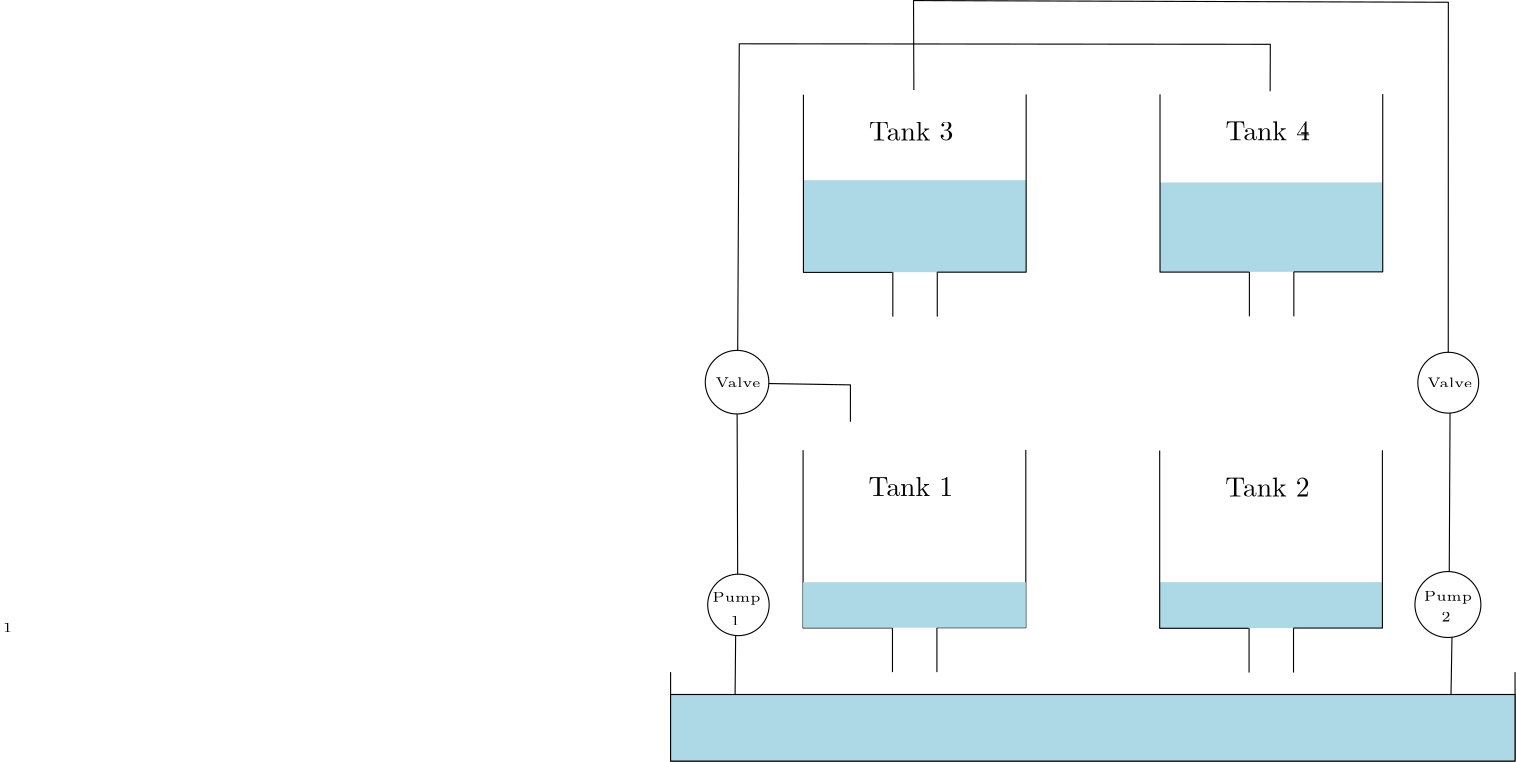 <?xml version="1.0"?>
<!DOCTYPE ipe SYSTEM "ipe.dtd">
<ipe version="70206" creator="Ipe 7.2.7">
<info created="D:20190423225642" modified="D:20190423230713"/>
<ipestyle name="basic">
<symbol name="arrow/arc(spx)">
<path stroke="sym-stroke" fill="sym-stroke" pen="sym-pen">
0 0 m
-1 0.333 l
-1 -0.333 l
h
</path>
</symbol>
<symbol name="arrow/farc(spx)">
<path stroke="sym-stroke" fill="white" pen="sym-pen">
0 0 m
-1 0.333 l
-1 -0.333 l
h
</path>
</symbol>
<symbol name="arrow/ptarc(spx)">
<path stroke="sym-stroke" fill="sym-stroke" pen="sym-pen">
0 0 m
-1 0.333 l
-0.8 0 l
-1 -0.333 l
h
</path>
</symbol>
<symbol name="arrow/fptarc(spx)">
<path stroke="sym-stroke" fill="white" pen="sym-pen">
0 0 m
-1 0.333 l
-0.8 0 l
-1 -0.333 l
h
</path>
</symbol>
<symbol name="mark/circle(sx)" transformations="translations">
<path fill="sym-stroke">
0.6 0 0 0.6 0 0 e
0.4 0 0 0.4 0 0 e
</path>
</symbol>
<symbol name="mark/disk(sx)" transformations="translations">
<path fill="sym-stroke">
0.6 0 0 0.6 0 0 e
</path>
</symbol>
<symbol name="mark/fdisk(sfx)" transformations="translations">
<group>
<path fill="sym-fill">
0.5 0 0 0.5 0 0 e
</path>
<path fill="sym-stroke" fillrule="eofill">
0.6 0 0 0.6 0 0 e
0.4 0 0 0.4 0 0 e
</path>
</group>
</symbol>
<symbol name="mark/box(sx)" transformations="translations">
<path fill="sym-stroke" fillrule="eofill">
-0.6 -0.6 m
0.6 -0.6 l
0.6 0.6 l
-0.6 0.6 l
h
-0.4 -0.4 m
0.4 -0.4 l
0.4 0.4 l
-0.4 0.4 l
h
</path>
</symbol>
<symbol name="mark/square(sx)" transformations="translations">
<path fill="sym-stroke">
-0.6 -0.6 m
0.6 -0.6 l
0.6 0.6 l
-0.6 0.6 l
h
</path>
</symbol>
<symbol name="mark/fsquare(sfx)" transformations="translations">
<group>
<path fill="sym-fill">
-0.5 -0.5 m
0.5 -0.5 l
0.5 0.5 l
-0.5 0.5 l
h
</path>
<path fill="sym-stroke" fillrule="eofill">
-0.6 -0.6 m
0.6 -0.6 l
0.6 0.6 l
-0.6 0.6 l
h
-0.4 -0.4 m
0.4 -0.4 l
0.4 0.4 l
-0.4 0.4 l
h
</path>
</group>
</symbol>
<symbol name="mark/cross(sx)" transformations="translations">
<group>
<path fill="sym-stroke">
-0.43 -0.57 m
0.57 0.43 l
0.43 0.57 l
-0.57 -0.43 l
h
</path>
<path fill="sym-stroke">
-0.43 0.57 m
0.57 -0.43 l
0.43 -0.57 l
-0.57 0.43 l
h
</path>
</group>
</symbol>
<symbol name="arrow/fnormal(spx)">
<path stroke="sym-stroke" fill="white" pen="sym-pen">
0 0 m
-1 0.333 l
-1 -0.333 l
h
</path>
</symbol>
<symbol name="arrow/pointed(spx)">
<path stroke="sym-stroke" fill="sym-stroke" pen="sym-pen">
0 0 m
-1 0.333 l
-0.8 0 l
-1 -0.333 l
h
</path>
</symbol>
<symbol name="arrow/fpointed(spx)">
<path stroke="sym-stroke" fill="white" pen="sym-pen">
0 0 m
-1 0.333 l
-0.8 0 l
-1 -0.333 l
h
</path>
</symbol>
<symbol name="arrow/linear(spx)">
<path stroke="sym-stroke" pen="sym-pen">
-1 0.333 m
0 0 l
-1 -0.333 l
</path>
</symbol>
<symbol name="arrow/fdouble(spx)">
<path stroke="sym-stroke" fill="white" pen="sym-pen">
0 0 m
-1 0.333 l
-1 -0.333 l
h
-1 0 m
-2 0.333 l
-2 -0.333 l
h
</path>
</symbol>
<symbol name="arrow/double(spx)">
<path stroke="sym-stroke" fill="sym-stroke" pen="sym-pen">
0 0 m
-1 0.333 l
-1 -0.333 l
h
-1 0 m
-2 0.333 l
-2 -0.333 l
h
</path>
</symbol>
<pen name="heavier" value="0.8"/>
<pen name="fat" value="1.2"/>
<pen name="ultrafat" value="2"/>
<symbolsize name="large" value="5"/>
<symbolsize name="small" value="2"/>
<symbolsize name="tiny" value="1.1"/>
<arrowsize name="large" value="10"/>
<arrowsize name="small" value="5"/>
<arrowsize name="tiny" value="3"/>
<color name="red" value="1 0 0"/>
<color name="green" value="0 1 0"/>
<color name="blue" value="0 0 1"/>
<color name="yellow" value="1 1 0"/>
<color name="orange" value="1 0.647 0"/>
<color name="gold" value="1 0.843 0"/>
<color name="purple" value="0.627 0.125 0.941"/>
<color name="gray" value="0.745"/>
<color name="brown" value="0.647 0.165 0.165"/>
<color name="navy" value="0 0 0.502"/>
<color name="pink" value="1 0.753 0.796"/>
<color name="seagreen" value="0.18 0.545 0.341"/>
<color name="turquoise" value="0.251 0.878 0.816"/>
<color name="violet" value="0.933 0.51 0.933"/>
<color name="darkblue" value="0 0 0.545"/>
<color name="darkcyan" value="0 0.545 0.545"/>
<color name="darkgray" value="0.663"/>
<color name="darkgreen" value="0 0.392 0"/>
<color name="darkmagenta" value="0.545 0 0.545"/>
<color name="darkorange" value="1 0.549 0"/>
<color name="darkred" value="0.545 0 0"/>
<color name="lightblue" value="0.678 0.847 0.902"/>
<color name="lightcyan" value="0.878 1 1"/>
<color name="lightgray" value="0.827"/>
<color name="lightgreen" value="0.565 0.933 0.565"/>
<color name="lightyellow" value="1 1 0.878"/>
<dashstyle name="dashed" value="[4] 0"/>
<dashstyle name="dotted" value="[1 3] 0"/>
<dashstyle name="dash dotted" value="[4 2 1 2] 0"/>
<dashstyle name="dash dot dotted" value="[4 2 1 2 1 2] 0"/>
<textsize name="large" value="\large"/>
<textsize name="Large" value="\Large"/>
<textsize name="LARGE" value="\LARGE"/>
<textsize name="huge" value="\huge"/>
<textsize name="Huge" value="\Huge"/>
<textsize name="small" value="\small"/>
<textsize name="footnote" value="\footnotesize"/>
<textsize name="tiny" value="\tiny"/>
<textstyle name="center" begin="\begin{center}" end="\end{center}"/>
<textstyle name="itemize" begin="\begin{itemize}" end="\end{itemize}"/>
<textstyle name="item" begin="\begin{itemize}\item{}" end="\end{itemize}"/>
<gridsize name="4 pts" value="4"/>
<gridsize name="8 pts (~3 mm)" value="8"/>
<gridsize name="16 pts (~6 mm)" value="16"/>
<gridsize name="32 pts (~12 mm)" value="32"/>
<gridsize name="10 pts (~3.5 mm)" value="10"/>
<gridsize name="20 pts (~7 mm)" value="20"/>
<gridsize name="14 pts (~5 mm)" value="14"/>
<gridsize name="28 pts (~10 mm)" value="28"/>
<gridsize name="56 pts (~20 mm)" value="56"/>
<anglesize name="90 deg" value="90"/>
<anglesize name="60 deg" value="60"/>
<anglesize name="45 deg" value="45"/>
<anglesize name="30 deg" value="30"/>
<anglesize name="22.5 deg" value="22.5"/>
<opacity name="10%" value="0.1"/>
<opacity name="30%" value="0.3"/>
<opacity name="50%" value="0.5"/>
<opacity name="75%" value="0.75"/>
<tiling name="falling" angle="-60" step="4" width="1"/>
<tiling name="rising" angle="30" step="4" width="1"/>
</ipestyle>
<page>
<layer name="alpha"/>
<view layers="alpha" active="alpha"/>
<group layer="alpha" matrix="1 0 0 1 -0.125404 -127.985">
<path matrix="1 0 0 1 -0.179688 -0.0820313" stroke="black">
128 704 m
128 640 l
160 640 l
160 640 l
</path>
<path stroke="black">
176 640 m
208 640 l
208 704 l
</path>
<path stroke="black">
160 640 m
160 624 l
160 624 l
</path>
<path stroke="black">
176 640 m
176 624 l
176 624 l
</path>
<text matrix="1 0 0 1 7.38672 -0.605469" transformations="translations" pos="144 688" stroke="black" type="label" width="30.441" height="6.918" depth="0" valign="baseline">Tank 1</text>
</group>
<path stroke="black">
11.0676 0 0 11.0676 104.42 520.215 e
</path>
<path stroke="black">
11.8735 0 0 11.8735 359.835 520.349 e
</path>
<path stroke="black">
11.4436 0 0 11.4436 103.927 600.393 e
</path>
<path stroke="black">
10.9515 0 0 10.9515 359.955 600.205 e
</path>
<text matrix="1 0 0 1 -7.45371 2.91529" transformations="translations" pos="102.423 518.388" stroke="black" type="label" width="17.421" height="3.395" depth="0.96" valign="baseline" size="tiny">Pump</text>
<text matrix="1 0 0 1 -21.3661 -106.817" transformations="translations" pos="122.92 619.642" stroke="black" type="label" width="3.39" height="3.21" depth="0" valign="baseline" size="tiny">1</text>
<text matrix="1 0 0 1 -283.335 -109.314" transformations="translations" pos="122.92 619.642" stroke="black" type="label" width="3.39" height="3.21" depth="0" valign="baseline" size="tiny">1</text>
<text matrix="1 0 0 1 234.558 -105.412" transformations="translations" pos="122.92 619.642" stroke="black" type="label" width="3.39" height="3.21" depth="0" valign="baseline" size="tiny">2</text>
<text matrix="1 0 0 1 -11.0087 -23.8108" transformations="translations" pos="362.144 545.551" stroke="black" type="label" width="17.421" height="3.395" depth="0.96" valign="baseline" size="tiny">Pump</text>
<text matrix="1 0 0 1 -8.11142 -35.9341" transformations="translations" pos="104.24 634.543" stroke="black" type="label" width="16.196" height="3.459" depth="0" valign="baseline" size="tiny">Valve</text>
<text matrix="1 0 0 1 248.129 -36.0198" transformations="translations" pos="104.24 634.543" stroke="black" type="label" width="16.196" height="3.459" depth="0" valign="baseline" size="tiny">Valve</text>
<path stroke="black">
80 496 m
80 464 l
384 464 l
384 496 l
</path>
<path stroke="black">
103.148 480.138 m
103.417 509.193 l
</path>
<path stroke="black">
104.143 531.279 m
103.95 588.949 l
</path>
<path stroke="black">
115.36 599.897 m
144.739 599.427 l
144.729 586.172 l
</path>
<path stroke="black">
360.819 480.47 m
361.3 508.566 l
</path>
<path stroke="black">
360.316 532.213 m
360.601 589.272 l
</path>
<path stroke="black">
104.158 611.834 m
104.719 722.211 l
295.896 722.032 l
295.832 705.124 l
</path>
<path stroke="black">
359.955 611.156 m
359.987 737.166 l
167.453 737.779 l
167.574 705.582 l
</path>
<path stroke="black" fill="lightblue">
80 487.954 m
80 464 l
384 464 l
384 487.954 l
h
</path>
<path fill="lightblue">
127.82 673.122 m
127.82 640 l
208 640 l
208 673.122 l
h
</path>
<path fill="lightblue">
256.189 672.305 m
256.189 640.107 l
336.369 640.107 l
336.369 672.305 l
h
</path>
<path fill="lightblue">
127.695 528.393 m
127.695 512.015 l
207.875 512.015 l
207.875 528.393 l
h
</path>
<path fill="lightblue">
256.07 528.405 m
256.07 511.876 l
336.25 511.876 l
336.25 528.405 l
h
</path>
<path stroke="black">
309.528 690.145 m
309.528 690.018 l
307.174 690.018 l
307.174 690.145 l
h
</path>
<path matrix="1 0 0 1 -0.179688 -0.0820313" stroke="black">
128 704 m
128 640 l
160 640 l
160 640 l
</path>
<path stroke="black">
176 640 m
208 640 l
208 704 l
</path>
<path stroke="black">
160 640 m
160 624 l
160 624 l
</path>
<path stroke="black">
176 640 m
176 624 l
176 624 l
</path>
<text matrix="1 0 0 1 7.38672 -0.605469" transformations="translations" pos="144 688" stroke="black" type="label" width="30.441" height="6.918" depth="0" valign="baseline">Tank 3</text>
<path matrix="1 0 0 1 128.189 0.0246912" stroke="black">
128 704 m
128 640 l
160 640 l
160 640 l
</path>
<path matrix="1 0 0 1 128.369 0.106723" stroke="black">
176 640 m
208 640 l
208 704 l
</path>
<path matrix="1 0 0 1 128.369 0.106723" stroke="black">
160 640 m
160 624 l
160 624 l
</path>
<path matrix="1 0 0 1 128.369 0.106723" stroke="black">
176 640 m
176 624 l
176 624 l
</path>
<text matrix="1 0 0 1 135.756 -0.498746" transformations="translations" pos="144 688" stroke="black" type="label" width="30.441" height="6.918" depth="0" valign="baseline">Tank 4</text>
<path matrix="1 0 0 1 128.07 -128.206" stroke="black">
128 704 m
128 640 l
160 640 l
160 640 l
</path>
<path matrix="1 0 0 1 128.25 -128.124" stroke="black">
176 640 m
208 640 l
208 704 l
</path>
<path matrix="1 0 0 1 128.25 -128.124" stroke="black">
160 640 m
160 624 l
160 624 l
</path>
<path matrix="1 0 0 1 128.25 -128.124" stroke="black">
176 640 m
176 624 l
176 624 l
</path>
<text matrix="1 0 0 1 135.637 -128.73" transformations="translations" pos="144 688" stroke="black" type="label" width="30.441" height="6.918" depth="0" valign="baseline">Tank 2</text>
</page>
</ipe>
